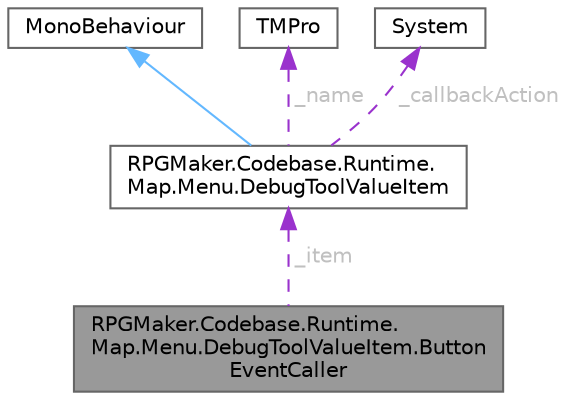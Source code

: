 digraph "RPGMaker.Codebase.Runtime.Map.Menu.DebugToolValueItem.ButtonEventCaller"
{
 // LATEX_PDF_SIZE
  bgcolor="transparent";
  edge [fontname=Helvetica,fontsize=10,labelfontname=Helvetica,labelfontsize=10];
  node [fontname=Helvetica,fontsize=10,shape=box,height=0.2,width=0.4];
  Node1 [id="Node000001",label="RPGMaker.Codebase.Runtime.\lMap.Menu.DebugToolValueItem.Button\lEventCaller",height=0.2,width=0.4,color="gray40", fillcolor="grey60", style="filled", fontcolor="black",tooltip="😁 ボタン・イベント呼出機"];
  Node2 -> Node1 [id="edge1_Node000001_Node000002",dir="back",color="darkorchid3",style="dashed",tooltip=" ",label=" _item",fontcolor="grey" ];
  Node2 [id="Node000002",label="RPGMaker.Codebase.Runtime.\lMap.Menu.DebugToolValueItem",height=0.2,width=0.4,color="gray40", fillcolor="white", style="filled",URL="$d3/d1d/class_r_p_g_maker_1_1_codebase_1_1_runtime_1_1_map_1_1_menu_1_1_debug_tool_value_item.html",tooltip="😁 デバッグ・ツール・値・アイテム"];
  Node3 -> Node2 [id="edge2_Node000002_Node000003",dir="back",color="steelblue1",style="solid",tooltip=" "];
  Node3 [id="Node000003",label="MonoBehaviour",height=0.2,width=0.4,color="gray40", fillcolor="white", style="filled",tooltip=" "];
  Node4 -> Node2 [id="edge3_Node000002_Node000004",dir="back",color="darkorchid3",style="dashed",tooltip=" ",label=" _name",fontcolor="grey" ];
  Node4 [id="Node000004",label="TMPro",height=0.2,width=0.4,color="gray40", fillcolor="white", style="filled",tooltip=" "];
  Node5 -> Node2 [id="edge4_Node000002_Node000005",dir="back",color="darkorchid3",style="dashed",tooltip=" ",label=" _callbackAction",fontcolor="grey" ];
  Node5 [id="Node000005",label="System",height=0.2,width=0.4,color="gray40", fillcolor="white", style="filled",tooltip=" "];
}
